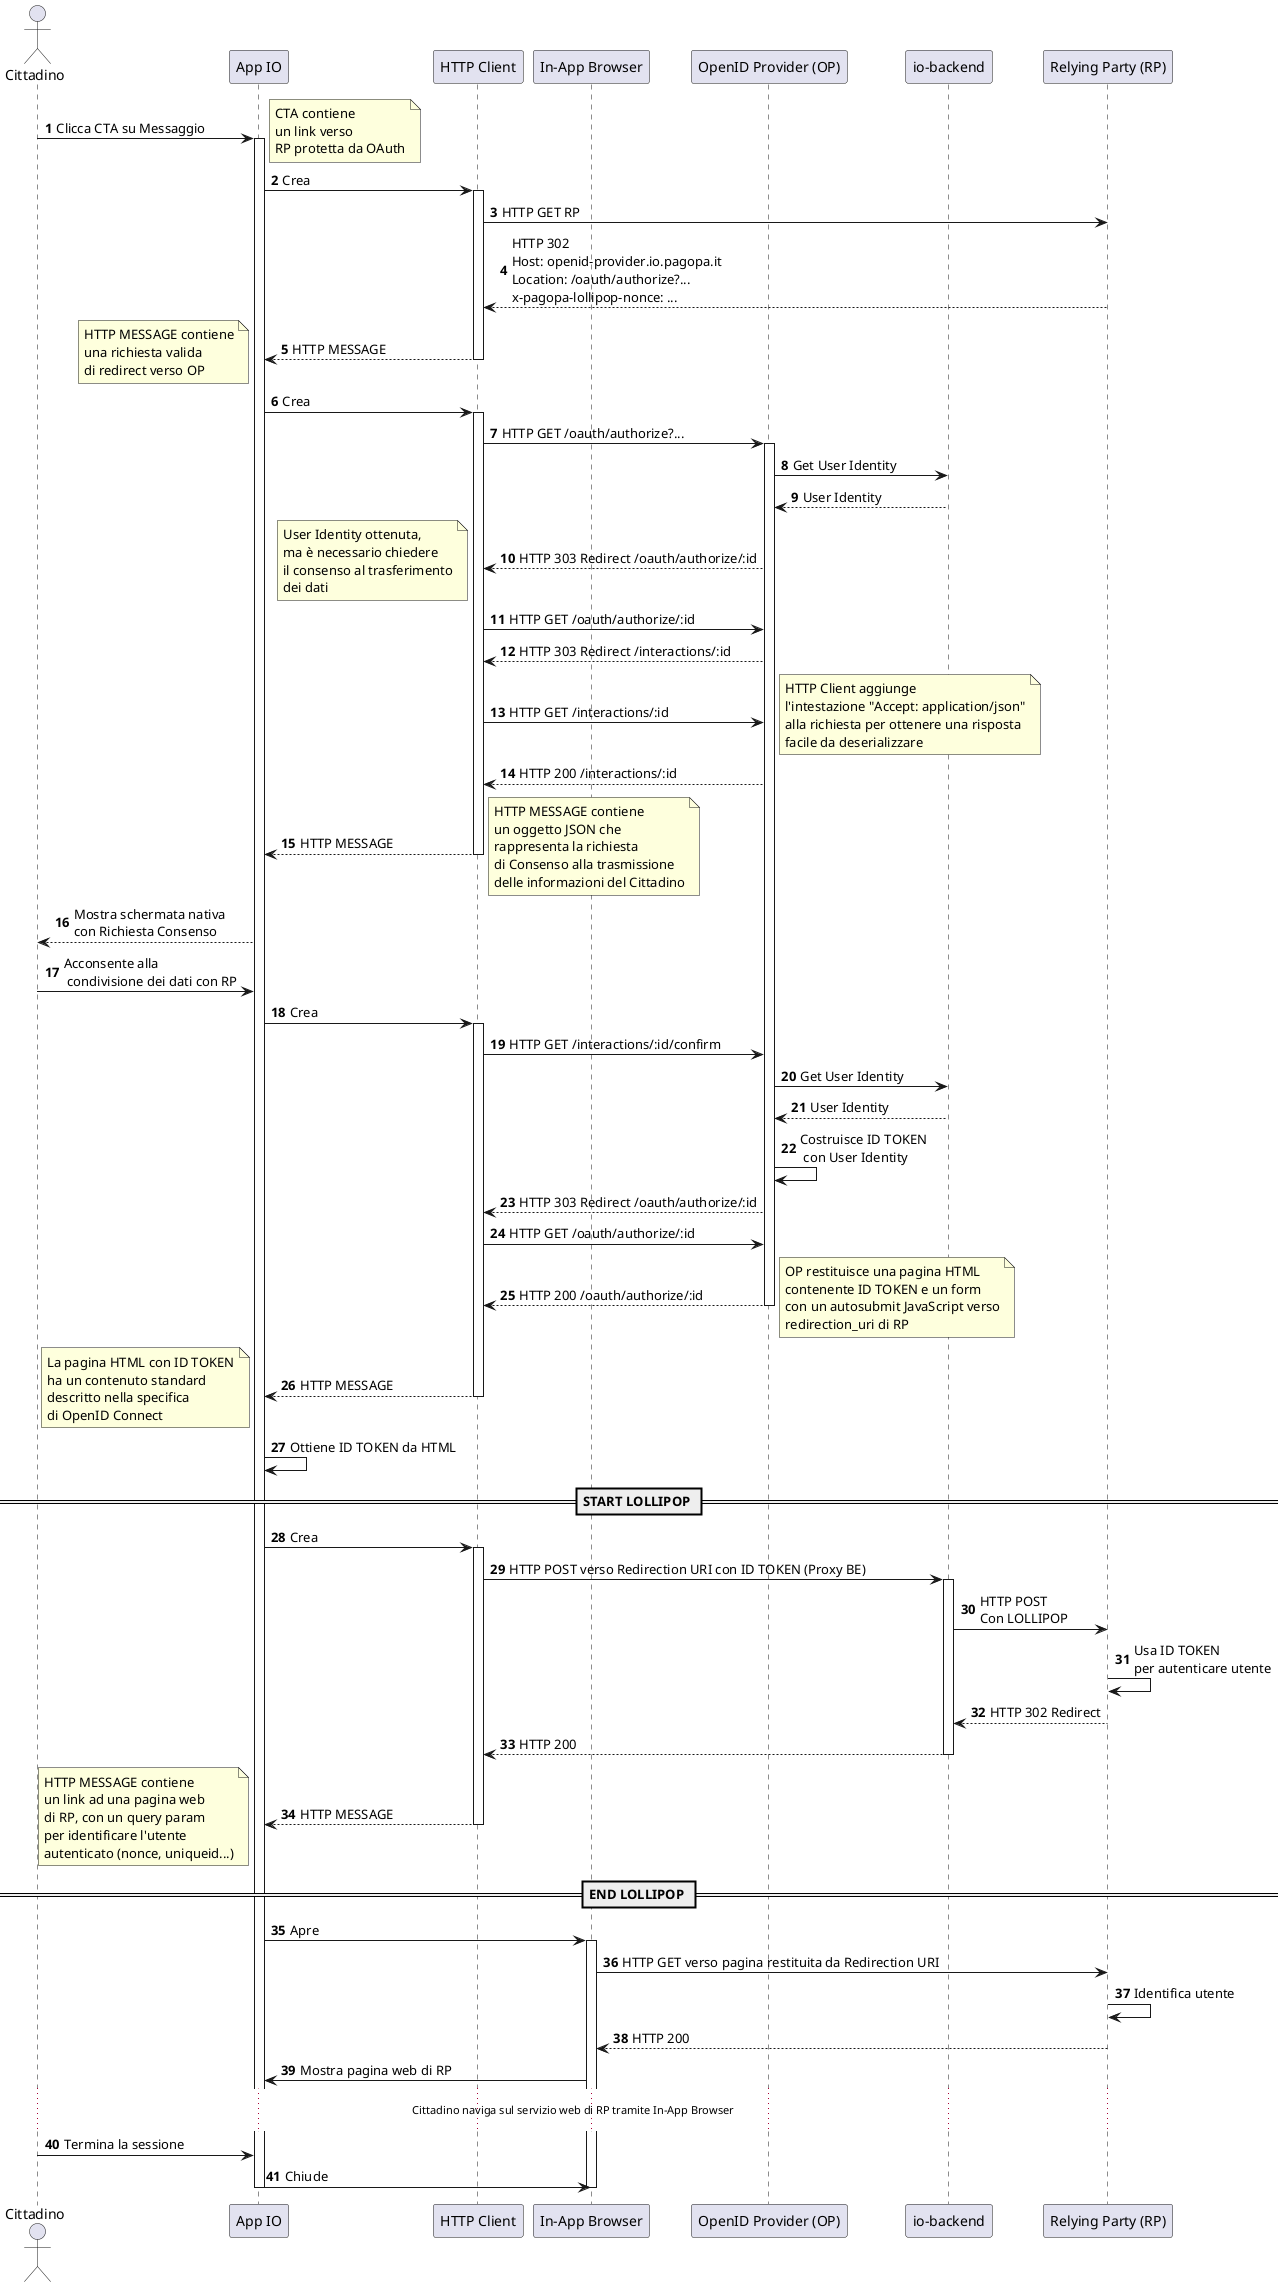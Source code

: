 @startuml oidc-flow
autonumber

actor Cittadino as cit
participant "App IO" as app
participant "HTTP Client" as httpclient
participant "In-App Browser" as inappbrowser
participant "OpenID Provider (OP)" as op
participant "io-backend" as be
participant "Relying Party (RP)" as rp

cit->app: Clicca CTA su Messaggio

activate app

note right
CTA contiene
un link verso
RP protetta da OAuth
end note

app->httpclient: Crea
activate httpclient

httpclient->rp: HTTP GET RP
httpclient<--rp: HTTP 302\nHost: openid-provider.io.pagopa.it \nLocation: /oauth/authorize?...\nx-pagopa-lollipop-nonce: ...

app<--httpclient: HTTP MESSAGE
deactivate httpclient

note left
HTTP MESSAGE contiene
una richiesta valida
di redirect verso OP
end note

app->httpclient: Crea
activate httpclient

httpclient->op: HTTP GET /oauth/authorize?...
activate op

op->be: Get User Identity
op<--be: User Identity

httpclient<--op: HTTP 303 Redirect /oauth/authorize/:id

note left
User Identity ottenuta,
ma è necessario chiedere
il consenso al trasferimento
dei dati
end note

httpclient->op: HTTP GET /oauth/authorize/:id
httpclient<--op: HTTP 303 Redirect /interactions/:id

httpclient->op: HTTP GET /interactions/:id

note right
HTTP Client aggiunge
l'intestazione "Accept: application/json"
alla richiesta per ottenere una risposta
facile da deserializzare
end note

httpclient<--op: HTTP 200 /interactions/:id
app<--httpclient: HTTP MESSAGE
deactivate httpclient

note right
HTTP MESSAGE contiene
un oggetto JSON che
rappresenta la richiesta
di Consenso alla trasmissione
delle informazioni del Cittadino
end note

cit<--app: Mostra schermata nativa\ncon Richiesta Consenso
cit->app: Acconsente alla\n condivisione dei dati con RP

app->httpclient: Crea
activate httpclient

httpclient->op: HTTP GET /interactions/:id/confirm

op->be: Get User Identity
op<--be: User Identity

op->op: Costruisce ID TOKEN\n con User Identity

httpclient<--op: HTTP 303 Redirect /oauth/authorize/:id

httpclient->op: HTTP GET /oauth/authorize/:id
httpclient<--op: HTTP 200 /oauth/authorize/:id

deactivate op

note right
OP restituisce una pagina HTML
contenente ID TOKEN e un form
con un autosubmit JavaScript verso
redirection_uri di RP
end note

app<--httpclient: HTTP MESSAGE
deactivate httpclient

note left
La pagina HTML con ID TOKEN
ha un contenuto standard
descritto nella specifica
di OpenID Connect
end note

app->app: Ottiene ID TOKEN da HTML

== START LOLLIPOP ==

app->httpclient: Crea
activate httpclient

httpclient->be: HTTP POST verso Redirection URI con ID TOKEN (Proxy BE)
activate be

be->rp: HTTP POST\nCon LOLLIPOP
rp->rp: Usa ID TOKEN\nper autenticare utente

be<--rp: HTTP 302 Redirect

httpclient<--be: HTTP 200
deactivate be

app<--httpclient: HTTP MESSAGE
deactivate httpclient

== END LOLLIPOP ==

note left
HTTP MESSAGE contiene
un link ad una pagina web
di RP, con un query param
per identificare l'utente
autenticato (nonce, uniqueid...)
end note

app->inappbrowser: Apre
activate inappbrowser

inappbrowser->rp: HTTP GET verso pagina restituita da Redirection URI
rp->rp: Identifica utente

inappbrowser<--rp: HTTP 200
deactivate rp

app<-inappbrowser: Mostra pagina web di RP

...Cittadino naviga sul servizio web di RP tramite In-App Browser...

cit->app: Termina la sessione

app->inappbrowser: Chiude
deactivate inappbrowser
deactivate app

@enduml
